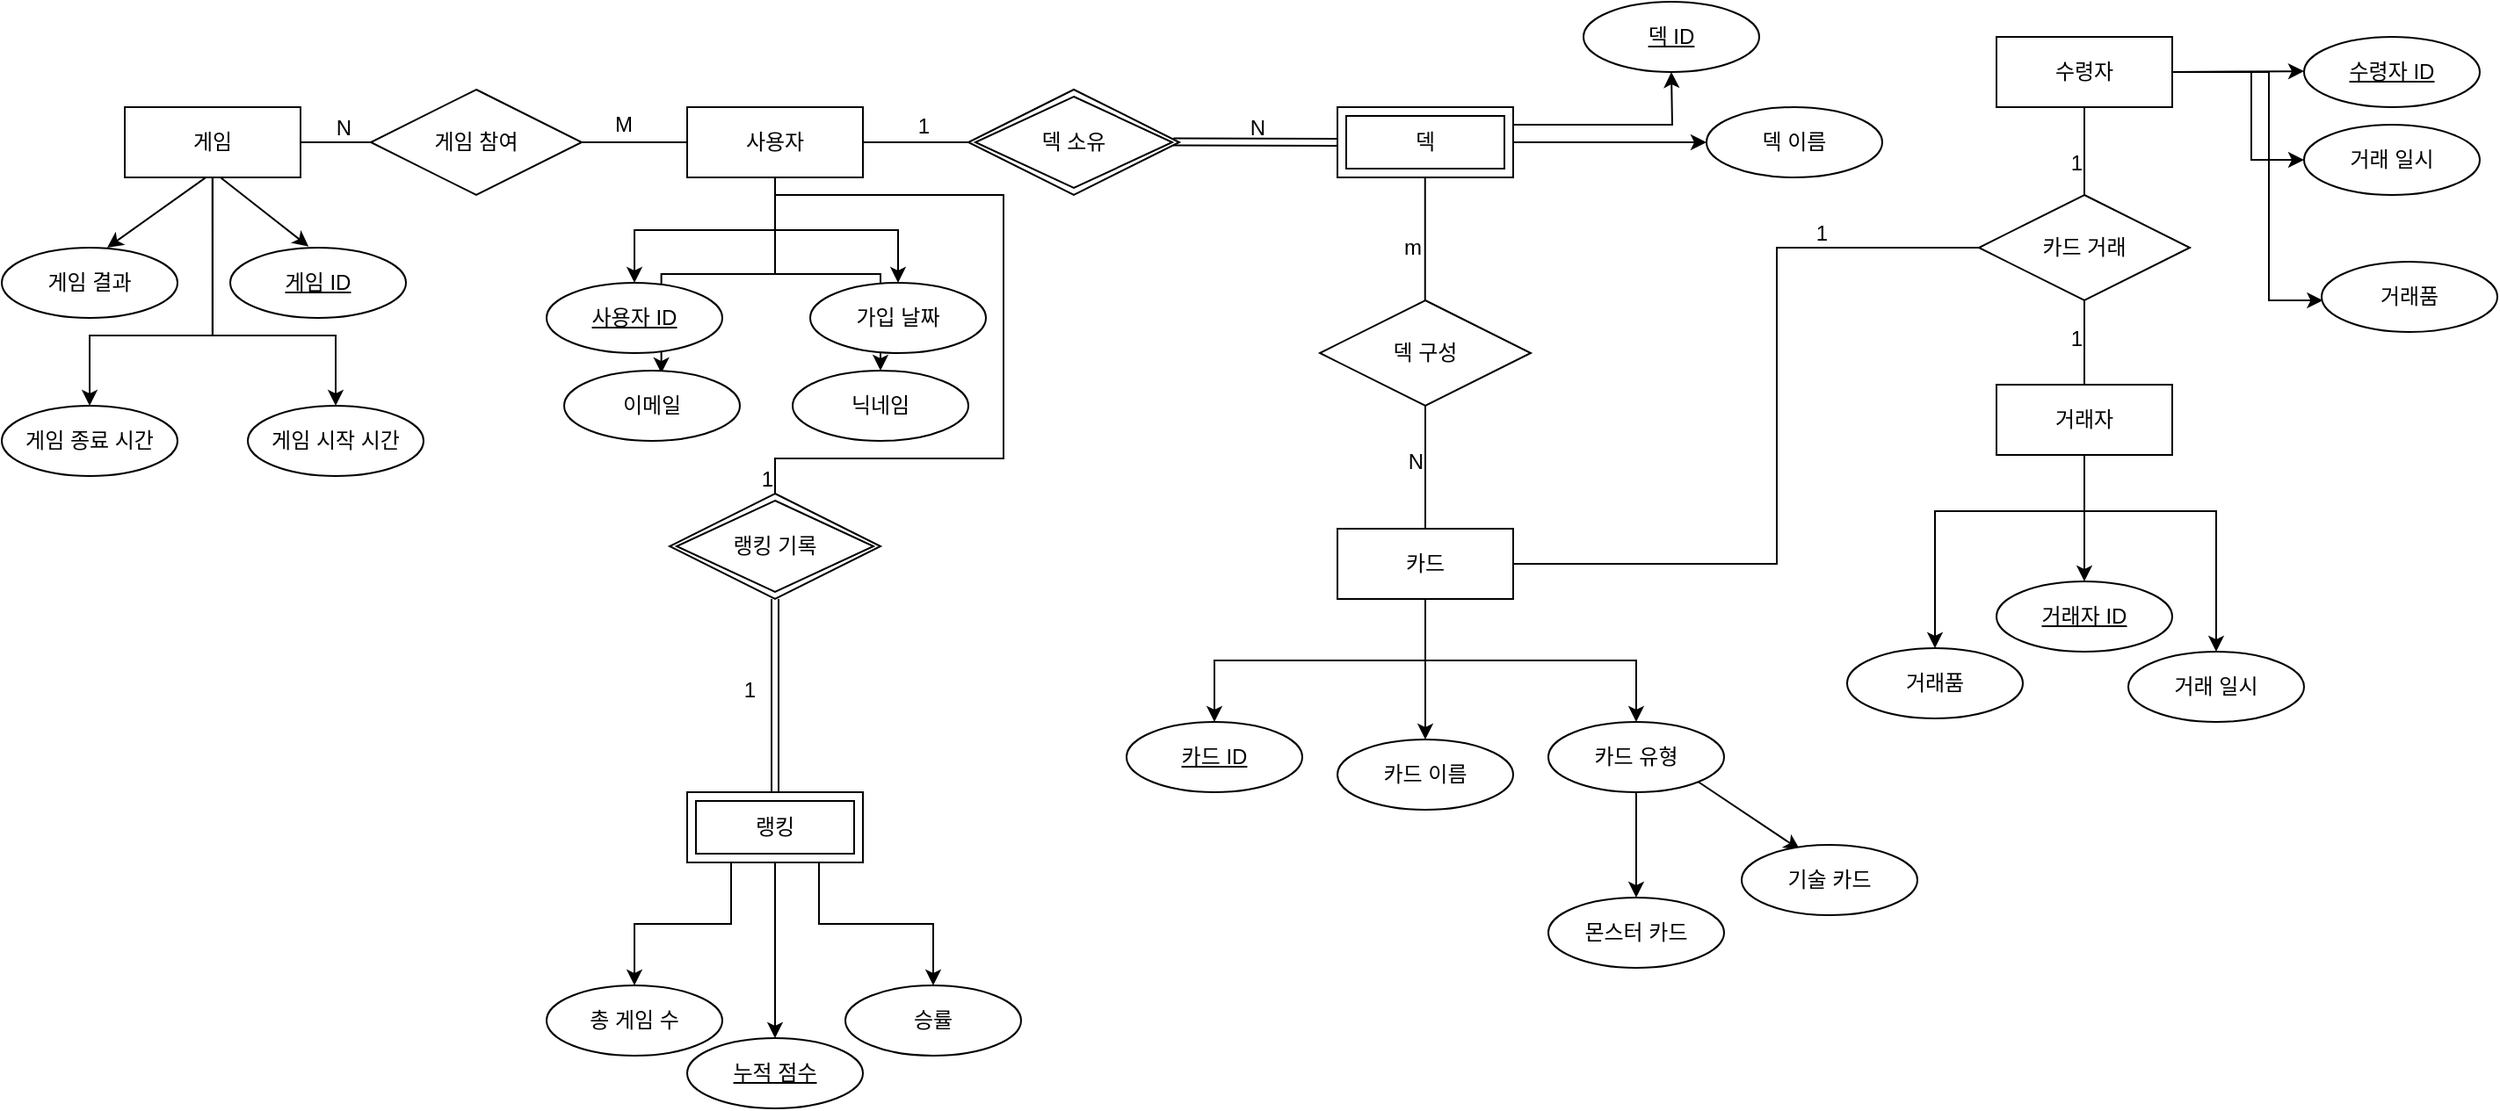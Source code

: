 <mxfile version="26.1.1">
  <diagram id="R2lEEEUBdFMjLlhIrx00" name="Page-1">
    <mxGraphModel dx="3654" dy="843" grid="1" gridSize="10" guides="1" tooltips="1" connect="1" arrows="1" fold="1" page="1" pageScale="1" pageWidth="700" pageHeight="1000" math="0" shadow="0" extFonts="Permanent Marker^https://fonts.googleapis.com/css?family=Permanent+Marker">
      <root>
        <mxCell id="0" />
        <mxCell id="1" parent="0" />
        <mxCell id="2SSr-oPWHmHS9pDuwZyb-130" style="edgeStyle=orthogonalEdgeStyle;rounded=0;orthogonalLoop=1;jettySize=auto;html=1;exitX=0.5;exitY=1;exitDx=0;exitDy=0;entryX=0.5;entryY=0;entryDx=0;entryDy=0;" parent="1" source="2SSr-oPWHmHS9pDuwZyb-107" target="2SSr-oPWHmHS9pDuwZyb-143" edge="1">
          <mxGeometry relative="1" as="geometry">
            <mxPoint x="-1070" y="160" as="targetPoint" />
          </mxGeometry>
        </mxCell>
        <mxCell id="2SSr-oPWHmHS9pDuwZyb-144" style="edgeStyle=orthogonalEdgeStyle;rounded=0;orthogonalLoop=1;jettySize=auto;html=1;exitX=0.5;exitY=1;exitDx=0;exitDy=0;entryX=0.5;entryY=0;entryDx=0;entryDy=0;" parent="1" source="2SSr-oPWHmHS9pDuwZyb-107" target="2SSr-oPWHmHS9pDuwZyb-145" edge="1">
          <mxGeometry relative="1" as="geometry">
            <mxPoint x="-920" y="160" as="targetPoint" />
          </mxGeometry>
        </mxCell>
        <mxCell id="2SSr-oPWHmHS9pDuwZyb-153" style="edgeStyle=orthogonalEdgeStyle;rounded=0;orthogonalLoop=1;jettySize=auto;html=1;exitX=0.5;exitY=1;exitDx=0;exitDy=0;entryX=0.553;entryY=0.038;entryDx=0;entryDy=0;entryPerimeter=0;" parent="1" source="2SSr-oPWHmHS9pDuwZyb-107" target="2SSr-oPWHmHS9pDuwZyb-155" edge="1">
          <mxGeometry relative="1" as="geometry">
            <mxPoint x="-1040" y="230" as="targetPoint" />
          </mxGeometry>
        </mxCell>
        <mxCell id="2SSr-oPWHmHS9pDuwZyb-154" style="edgeStyle=orthogonalEdgeStyle;rounded=0;orthogonalLoop=1;jettySize=auto;html=1;exitX=0.5;exitY=1;exitDx=0;exitDy=0;entryX=0.5;entryY=0;entryDx=0;entryDy=0;" parent="1" source="2SSr-oPWHmHS9pDuwZyb-107" target="2SSr-oPWHmHS9pDuwZyb-156" edge="1">
          <mxGeometry relative="1" as="geometry">
            <mxPoint x="-980.0" y="230" as="targetPoint" />
          </mxGeometry>
        </mxCell>
        <mxCell id="2SSr-oPWHmHS9pDuwZyb-107" value="사용자" style="whiteSpace=wrap;html=1;align=center;" parent="1" vertex="1">
          <mxGeometry x="-1060" y="60" width="100" height="40" as="geometry" />
        </mxCell>
        <mxCell id="2SSr-oPWHmHS9pDuwZyb-109" value="게임 참여" style="shape=rhombus;perimeter=rhombusPerimeter;whiteSpace=wrap;html=1;align=center;" parent="1" vertex="1">
          <mxGeometry x="-1240" y="50" width="120" height="60" as="geometry" />
        </mxCell>
        <mxCell id="2SSr-oPWHmHS9pDuwZyb-115" style="edgeStyle=orthogonalEdgeStyle;rounded=0;orthogonalLoop=1;jettySize=auto;html=1;exitX=0.5;exitY=1;exitDx=0;exitDy=0;entryX=0.5;entryY=0;entryDx=0;entryDy=0;" parent="1" target="2SSr-oPWHmHS9pDuwZyb-118" edge="1">
          <mxGeometry relative="1" as="geometry">
            <mxPoint x="-1400" y="230" as="targetPoint" />
            <mxPoint x="-1330.14" y="100.0" as="sourcePoint" />
            <Array as="points">
              <mxPoint x="-1330" y="190" />
              <mxPoint x="-1400" y="190" />
            </Array>
          </mxGeometry>
        </mxCell>
        <mxCell id="2SSr-oPWHmHS9pDuwZyb-111" value="게임" style="whiteSpace=wrap;html=1;align=center;" parent="1" vertex="1">
          <mxGeometry x="-1380" y="60" width="100" height="40" as="geometry" />
        </mxCell>
        <mxCell id="2SSr-oPWHmHS9pDuwZyb-112" value="" style="endArrow=classic;html=1;rounded=0;exitX=0.459;exitY=1.005;exitDx=0;exitDy=0;exitPerimeter=0;" parent="1" source="2SSr-oPWHmHS9pDuwZyb-111" edge="1">
          <mxGeometry width="50" height="50" relative="1" as="geometry">
            <mxPoint x="-1334" y="101" as="sourcePoint" />
            <mxPoint x="-1390" y="140" as="targetPoint" />
          </mxGeometry>
        </mxCell>
        <mxCell id="2SSr-oPWHmHS9pDuwZyb-113" value="" style="endArrow=classic;html=1;rounded=0;exitX=0.548;exitY=1.008;exitDx=0;exitDy=0;exitPerimeter=0;entryX=0.446;entryY=-0.016;entryDx=0;entryDy=0;entryPerimeter=0;" parent="1" source="2SSr-oPWHmHS9pDuwZyb-111" target="2SSr-oPWHmHS9pDuwZyb-114" edge="1">
          <mxGeometry width="50" height="50" relative="1" as="geometry">
            <mxPoint x="-1333.7" y="100" as="sourcePoint" />
            <mxPoint x="-1280" y="139.12" as="targetPoint" />
          </mxGeometry>
        </mxCell>
        <mxCell id="2SSr-oPWHmHS9pDuwZyb-114" value="게임 ID" style="ellipse;whiteSpace=wrap;html=1;align=center;fontStyle=4;" parent="1" vertex="1">
          <mxGeometry x="-1320" y="140" width="100" height="40" as="geometry" />
        </mxCell>
        <mxCell id="2SSr-oPWHmHS9pDuwZyb-116" value="게임 결과" style="ellipse;whiteSpace=wrap;html=1;align=center;" parent="1" vertex="1">
          <mxGeometry x="-1450" y="140" width="100" height="40" as="geometry" />
        </mxCell>
        <mxCell id="2SSr-oPWHmHS9pDuwZyb-117" style="edgeStyle=orthogonalEdgeStyle;rounded=0;orthogonalLoop=1;jettySize=auto;html=1;entryX=0.5;entryY=0;entryDx=0;entryDy=0;exitX=0.5;exitY=1;exitDx=0;exitDy=0;" parent="1" target="2SSr-oPWHmHS9pDuwZyb-119" edge="1" source="2SSr-oPWHmHS9pDuwZyb-111">
          <mxGeometry relative="1" as="geometry">
            <mxPoint x="-1260" y="229.99" as="targetPoint" />
            <mxPoint x="-1330" y="110" as="sourcePoint" />
            <Array as="points">
              <mxPoint x="-1330" y="190" />
              <mxPoint x="-1260" y="190" />
            </Array>
          </mxGeometry>
        </mxCell>
        <mxCell id="2SSr-oPWHmHS9pDuwZyb-118" value="게임 종료 시간" style="ellipse;whiteSpace=wrap;html=1;align=center;" parent="1" vertex="1">
          <mxGeometry x="-1450" y="230" width="100" height="40" as="geometry" />
        </mxCell>
        <mxCell id="2SSr-oPWHmHS9pDuwZyb-119" value="게임 시작 시간" style="ellipse;whiteSpace=wrap;html=1;align=center;" parent="1" vertex="1">
          <mxGeometry x="-1310" y="230" width="100" height="40" as="geometry" />
        </mxCell>
        <mxCell id="2SSr-oPWHmHS9pDuwZyb-123" value="덱 소유" style="shape=rhombus;double=1;perimeter=rhombusPerimeter;whiteSpace=wrap;html=1;align=center;" parent="1" vertex="1">
          <mxGeometry x="-900" y="49.997" width="120" height="60" as="geometry" />
        </mxCell>
        <mxCell id="2SSr-oPWHmHS9pDuwZyb-135" style="edgeStyle=orthogonalEdgeStyle;rounded=0;orthogonalLoop=1;jettySize=auto;html=1;exitX=1;exitY=0.25;exitDx=0;exitDy=0;" parent="1" source="2SSr-oPWHmHS9pDuwZyb-125" edge="1">
          <mxGeometry relative="1" as="geometry">
            <mxPoint x="-500" y="40" as="targetPoint" />
          </mxGeometry>
        </mxCell>
        <mxCell id="2SSr-oPWHmHS9pDuwZyb-136" style="edgeStyle=orthogonalEdgeStyle;rounded=0;orthogonalLoop=1;jettySize=auto;html=1;exitX=1;exitY=0.5;exitDx=0;exitDy=0;" parent="1" source="2SSr-oPWHmHS9pDuwZyb-125" edge="1">
          <mxGeometry relative="1" as="geometry">
            <mxPoint x="-480" y="80" as="targetPoint" />
          </mxGeometry>
        </mxCell>
        <mxCell id="2SSr-oPWHmHS9pDuwZyb-125" value="덱" style="shape=ext;margin=3;double=1;whiteSpace=wrap;html=1;align=center;" parent="1" vertex="1">
          <mxGeometry x="-690" y="60" width="100" height="40" as="geometry" />
        </mxCell>
        <mxCell id="2SSr-oPWHmHS9pDuwZyb-132" value="덱 구성" style="shape=rhombus;perimeter=rhombusPerimeter;whiteSpace=wrap;html=1;align=center;" parent="1" vertex="1">
          <mxGeometry x="-700" y="170" width="120" height="60" as="geometry" />
        </mxCell>
        <mxCell id="2SSr-oPWHmHS9pDuwZyb-140" style="edgeStyle=orthogonalEdgeStyle;rounded=0;orthogonalLoop=1;jettySize=auto;html=1;exitX=0.5;exitY=1;exitDx=0;exitDy=0;entryX=0.5;entryY=0;entryDx=0;entryDy=0;" parent="1" source="2SSr-oPWHmHS9pDuwZyb-134" target="2SSr-oPWHmHS9pDuwZyb-161" edge="1">
          <mxGeometry relative="1" as="geometry">
            <mxPoint x="-710" y="390" as="targetPoint" />
          </mxGeometry>
        </mxCell>
        <mxCell id="2SSr-oPWHmHS9pDuwZyb-141" style="edgeStyle=orthogonalEdgeStyle;rounded=0;orthogonalLoop=1;jettySize=auto;html=1;exitX=0.5;exitY=1;exitDx=0;exitDy=0;entryX=0.5;entryY=0;entryDx=0;entryDy=0;" parent="1" source="2SSr-oPWHmHS9pDuwZyb-134" target="2SSr-oPWHmHS9pDuwZyb-163" edge="1">
          <mxGeometry relative="1" as="geometry">
            <mxPoint x="-560" y="390" as="targetPoint" />
          </mxGeometry>
        </mxCell>
        <mxCell id="2SSr-oPWHmHS9pDuwZyb-142" style="edgeStyle=orthogonalEdgeStyle;rounded=0;orthogonalLoop=1;jettySize=auto;html=1;exitX=0.5;exitY=1;exitDx=0;exitDy=0;entryX=0.5;entryY=0;entryDx=0;entryDy=0;" parent="1" source="2SSr-oPWHmHS9pDuwZyb-134" target="2SSr-oPWHmHS9pDuwZyb-162" edge="1">
          <mxGeometry relative="1" as="geometry">
            <mxPoint x="-640" y="390" as="targetPoint" />
          </mxGeometry>
        </mxCell>
        <mxCell id="2SSr-oPWHmHS9pDuwZyb-134" value="카드" style="whiteSpace=wrap;html=1;align=center;" parent="1" vertex="1">
          <mxGeometry x="-690" y="300" width="100" height="40" as="geometry" />
        </mxCell>
        <mxCell id="2SSr-oPWHmHS9pDuwZyb-138" value="덱 ID" style="ellipse;whiteSpace=wrap;html=1;align=center;fontStyle=4;" parent="1" vertex="1">
          <mxGeometry x="-550" width="100" height="40" as="geometry" />
        </mxCell>
        <mxCell id="2SSr-oPWHmHS9pDuwZyb-139" value="덱 이름" style="ellipse;whiteSpace=wrap;html=1;align=center;" parent="1" vertex="1">
          <mxGeometry x="-480" y="60" width="100" height="40" as="geometry" />
        </mxCell>
        <mxCell id="2SSr-oPWHmHS9pDuwZyb-143" value="사용자 ID" style="ellipse;whiteSpace=wrap;html=1;align=center;fontStyle=4;" parent="1" vertex="1">
          <mxGeometry x="-1140" y="160" width="100" height="40" as="geometry" />
        </mxCell>
        <mxCell id="2SSr-oPWHmHS9pDuwZyb-145" value="가입 날짜" style="ellipse;whiteSpace=wrap;html=1;align=center;" parent="1" vertex="1">
          <mxGeometry x="-990" y="160" width="100" height="40" as="geometry" />
        </mxCell>
        <mxCell id="2SSr-oPWHmHS9pDuwZyb-155" value="이메일" style="ellipse;whiteSpace=wrap;html=1;align=center;" parent="1" vertex="1">
          <mxGeometry x="-1130" y="210" width="100" height="40" as="geometry" />
        </mxCell>
        <mxCell id="2SSr-oPWHmHS9pDuwZyb-156" value="닉네임" style="ellipse;whiteSpace=wrap;html=1;align=center;" parent="1" vertex="1">
          <mxGeometry x="-1000" y="210" width="100" height="40" as="geometry" />
        </mxCell>
        <mxCell id="2SSr-oPWHmHS9pDuwZyb-158" value="랭킹 기록" style="shape=rhombus;whiteSpace=wrap;html=1;align=center;double=1;perimeter=rhombusPerimeter;" parent="1" vertex="1">
          <mxGeometry x="-1070" y="280" width="120" height="60" as="geometry" />
        </mxCell>
        <mxCell id="2SSr-oPWHmHS9pDuwZyb-161" value="카드 ID" style="whiteSpace=wrap;html=1;align=center;shape=ellipse;perimeter=ellipsePerimeter;fontStyle=4;" parent="1" vertex="1">
          <mxGeometry x="-810" y="410" width="100" height="40" as="geometry" />
        </mxCell>
        <mxCell id="2SSr-oPWHmHS9pDuwZyb-162" value="카드 이름" style="ellipse;whiteSpace=wrap;html=1;align=center;" parent="1" vertex="1">
          <mxGeometry x="-690" y="420" width="100" height="40" as="geometry" />
        </mxCell>
        <mxCell id="2SSr-oPWHmHS9pDuwZyb-165" style="edgeStyle=orthogonalEdgeStyle;rounded=0;orthogonalLoop=1;jettySize=auto;html=1;exitX=0.5;exitY=1;exitDx=0;exitDy=0;" parent="1" source="2SSr-oPWHmHS9pDuwZyb-163" edge="1">
          <mxGeometry relative="1" as="geometry">
            <mxPoint x="-520" y="510" as="targetPoint" />
          </mxGeometry>
        </mxCell>
        <mxCell id="2SSr-oPWHmHS9pDuwZyb-163" value="카드 유형" style="ellipse;whiteSpace=wrap;html=1;align=center;" parent="1" vertex="1">
          <mxGeometry x="-570" y="410" width="100" height="40" as="geometry" />
        </mxCell>
        <mxCell id="2SSr-oPWHmHS9pDuwZyb-166" value="" style="endArrow=classic;html=1;rounded=0;exitX=1;exitY=1;exitDx=0;exitDy=0;entryX=0.332;entryY=0.07;entryDx=0;entryDy=0;entryPerimeter=0;" parent="1" source="2SSr-oPWHmHS9pDuwZyb-163" target="2SSr-oPWHmHS9pDuwZyb-168" edge="1">
          <mxGeometry width="50" height="50" relative="1" as="geometry">
            <mxPoint x="-920" y="360" as="sourcePoint" />
            <mxPoint x="-470" y="500" as="targetPoint" />
          </mxGeometry>
        </mxCell>
        <mxCell id="2SSr-oPWHmHS9pDuwZyb-167" value="몬스터 카드" style="ellipse;whiteSpace=wrap;html=1;align=center;" parent="1" vertex="1">
          <mxGeometry x="-570" y="510" width="100" height="40" as="geometry" />
        </mxCell>
        <mxCell id="2SSr-oPWHmHS9pDuwZyb-168" value="기술 카드" style="ellipse;whiteSpace=wrap;html=1;align=center;" parent="1" vertex="1">
          <mxGeometry x="-460" y="480" width="100" height="40" as="geometry" />
        </mxCell>
        <mxCell id="2SSr-oPWHmHS9pDuwZyb-176" style="edgeStyle=orthogonalEdgeStyle;rounded=0;orthogonalLoop=1;jettySize=auto;html=1;exitX=0.5;exitY=1;exitDx=0;exitDy=0;entryX=0.5;entryY=0;entryDx=0;entryDy=0;" parent="1" source="2SSr-oPWHmHS9pDuwZyb-170" target="2SSr-oPWHmHS9pDuwZyb-181" edge="1">
          <mxGeometry relative="1" as="geometry">
            <mxPoint x="-1010" y="590" as="targetPoint" />
          </mxGeometry>
        </mxCell>
        <mxCell id="2SSr-oPWHmHS9pDuwZyb-177" style="edgeStyle=orthogonalEdgeStyle;rounded=0;orthogonalLoop=1;jettySize=auto;html=1;exitX=0.25;exitY=1;exitDx=0;exitDy=0;entryX=0.5;entryY=0;entryDx=0;entryDy=0;" parent="1" source="2SSr-oPWHmHS9pDuwZyb-170" target="2SSr-oPWHmHS9pDuwZyb-179" edge="1">
          <mxGeometry relative="1" as="geometry">
            <mxPoint x="-1090" y="560" as="targetPoint" />
          </mxGeometry>
        </mxCell>
        <mxCell id="2SSr-oPWHmHS9pDuwZyb-178" style="edgeStyle=orthogonalEdgeStyle;rounded=0;orthogonalLoop=1;jettySize=auto;html=1;exitX=0.75;exitY=1;exitDx=0;exitDy=0;entryX=0.5;entryY=0;entryDx=0;entryDy=0;" parent="1" source="2SSr-oPWHmHS9pDuwZyb-170" target="2SSr-oPWHmHS9pDuwZyb-180" edge="1">
          <mxGeometry relative="1" as="geometry">
            <mxPoint x="-920" y="560" as="targetPoint" />
          </mxGeometry>
        </mxCell>
        <mxCell id="2SSr-oPWHmHS9pDuwZyb-170" value="랭킹" style="whiteSpace=wrap;html=1;align=center;shape=ext;margin=3;double=1;" parent="1" vertex="1">
          <mxGeometry x="-1060" y="450" width="100" height="40" as="geometry" />
        </mxCell>
        <mxCell id="2SSr-oPWHmHS9pDuwZyb-179" value="총 게임 수" style="ellipse;whiteSpace=wrap;html=1;align=center;" parent="1" vertex="1">
          <mxGeometry x="-1140" y="560" width="100" height="40" as="geometry" />
        </mxCell>
        <mxCell id="2SSr-oPWHmHS9pDuwZyb-180" value="승률" style="ellipse;whiteSpace=wrap;html=1;align=center;" parent="1" vertex="1">
          <mxGeometry x="-970" y="560" width="100" height="40" as="geometry" />
        </mxCell>
        <mxCell id="2SSr-oPWHmHS9pDuwZyb-181" value="누적 점수" style="ellipse;whiteSpace=wrap;html=1;align=center;fontStyle=4;" parent="1" vertex="1">
          <mxGeometry x="-1060" y="590" width="100" height="40" as="geometry" />
        </mxCell>
        <mxCell id="2SSr-oPWHmHS9pDuwZyb-198" value="카드 거래" style="shape=rhombus;perimeter=rhombusPerimeter;whiteSpace=wrap;html=1;align=center;" parent="1" vertex="1">
          <mxGeometry x="-325" y="110" width="120" height="60" as="geometry" />
        </mxCell>
        <mxCell id="2SSr-oPWHmHS9pDuwZyb-206" style="edgeStyle=orthogonalEdgeStyle;rounded=0;orthogonalLoop=1;jettySize=auto;html=1;exitX=1;exitY=0.5;exitDx=0;exitDy=0;" parent="1" source="2SSr-oPWHmHS9pDuwZyb-202" edge="1">
          <mxGeometry relative="1" as="geometry">
            <mxPoint x="-140" y="39.529" as="targetPoint" />
          </mxGeometry>
        </mxCell>
        <mxCell id="2SSr-oPWHmHS9pDuwZyb-209" style="edgeStyle=orthogonalEdgeStyle;rounded=0;orthogonalLoop=1;jettySize=auto;html=1;exitX=1;exitY=0.5;exitDx=0;exitDy=0;entryX=0;entryY=0.5;entryDx=0;entryDy=0;" parent="1" source="2SSr-oPWHmHS9pDuwZyb-202" target="2SSr-oPWHmHS9pDuwZyb-211" edge="1">
          <mxGeometry relative="1" as="geometry">
            <mxPoint x="-140" y="78" as="targetPoint" />
            <mxPoint x="-250" y="38" as="sourcePoint" />
            <Array as="points">
              <mxPoint x="-170" y="40" />
              <mxPoint x="-170" y="90" />
            </Array>
          </mxGeometry>
        </mxCell>
        <mxCell id="2SSr-oPWHmHS9pDuwZyb-202" value="수령자" style="whiteSpace=wrap;html=1;align=center;" parent="1" vertex="1">
          <mxGeometry x="-315" y="20" width="100" height="40" as="geometry" />
        </mxCell>
        <mxCell id="2SSr-oPWHmHS9pDuwZyb-210" value="수령자 ID" style="ellipse;whiteSpace=wrap;html=1;align=center;fontStyle=4;" parent="1" vertex="1">
          <mxGeometry x="-140" y="20" width="100" height="40" as="geometry" />
        </mxCell>
        <mxCell id="2SSr-oPWHmHS9pDuwZyb-211" value="거래 일시" style="ellipse;whiteSpace=wrap;html=1;align=center;" parent="1" vertex="1">
          <mxGeometry x="-140" y="70" width="100" height="40" as="geometry" />
        </mxCell>
        <mxCell id="MyITWOtiLMpDbSOjugp0-2" style="edgeStyle=orthogonalEdgeStyle;rounded=0;orthogonalLoop=1;jettySize=auto;html=1;exitX=0.5;exitY=1;exitDx=0;exitDy=0;entryX=0.5;entryY=0;entryDx=0;entryDy=0;" edge="1" parent="1" source="MyITWOtiLMpDbSOjugp0-4" target="MyITWOtiLMpDbSOjugp0-5">
          <mxGeometry relative="1" as="geometry">
            <mxPoint x="-270.294" y="330" as="targetPoint" />
          </mxGeometry>
        </mxCell>
        <mxCell id="MyITWOtiLMpDbSOjugp0-3" style="edgeStyle=orthogonalEdgeStyle;rounded=0;orthogonalLoop=1;jettySize=auto;html=1;exitX=0.5;exitY=1;exitDx=0;exitDy=0;entryX=0.5;entryY=0;entryDx=0;entryDy=0;" edge="1" parent="1" source="MyITWOtiLMpDbSOjugp0-4" target="MyITWOtiLMpDbSOjugp0-6">
          <mxGeometry relative="1" as="geometry">
            <mxPoint x="-210" y="330" as="targetPoint" />
            <Array as="points">
              <mxPoint x="-265" y="290" />
              <mxPoint x="-190" y="290" />
            </Array>
          </mxGeometry>
        </mxCell>
        <mxCell id="MyITWOtiLMpDbSOjugp0-4" value="거래자" style="whiteSpace=wrap;html=1;align=center;" vertex="1" parent="1">
          <mxGeometry x="-315" y="218" width="100" height="40" as="geometry" />
        </mxCell>
        <mxCell id="MyITWOtiLMpDbSOjugp0-5" value="거래자 ID" style="ellipse;whiteSpace=wrap;html=1;align=center;fontStyle=4;" vertex="1" parent="1">
          <mxGeometry x="-315" y="330" width="100" height="40" as="geometry" />
        </mxCell>
        <mxCell id="MyITWOtiLMpDbSOjugp0-6" value="거래 일시" style="ellipse;whiteSpace=wrap;html=1;align=center;" vertex="1" parent="1">
          <mxGeometry x="-240" y="370" width="100" height="40" as="geometry" />
        </mxCell>
        <mxCell id="MyITWOtiLMpDbSOjugp0-8" style="edgeStyle=orthogonalEdgeStyle;rounded=0;orthogonalLoop=1;jettySize=auto;html=1;exitX=1;exitY=0.5;exitDx=0;exitDy=0;entryX=0.007;entryY=0.538;entryDx=0;entryDy=0;entryPerimeter=0;" edge="1" parent="1" source="2SSr-oPWHmHS9pDuwZyb-202" target="MyITWOtiLMpDbSOjugp0-9">
          <mxGeometry relative="1" as="geometry">
            <mxPoint x="-130" y="170" as="targetPoint" />
            <mxPoint x="-200" y="50" as="sourcePoint" />
            <Array as="points">
              <mxPoint x="-160" y="40" />
              <mxPoint x="-160" y="170" />
              <mxPoint x="-129" y="170" />
            </Array>
          </mxGeometry>
        </mxCell>
        <mxCell id="MyITWOtiLMpDbSOjugp0-9" value="거래품" style="ellipse;whiteSpace=wrap;html=1;align=center;" vertex="1" parent="1">
          <mxGeometry x="-130" y="148" width="100" height="40" as="geometry" />
        </mxCell>
        <mxCell id="MyITWOtiLMpDbSOjugp0-10" style="edgeStyle=orthogonalEdgeStyle;rounded=0;orthogonalLoop=1;jettySize=auto;html=1;exitX=0.5;exitY=1;exitDx=0;exitDy=0;entryX=0.5;entryY=0;entryDx=0;entryDy=0;" edge="1" parent="1" source="MyITWOtiLMpDbSOjugp0-4" target="MyITWOtiLMpDbSOjugp0-11">
          <mxGeometry relative="1" as="geometry">
            <mxPoint x="-340" y="350" as="targetPoint" />
            <Array as="points">
              <mxPoint x="-265" y="290" />
              <mxPoint x="-350" y="290" />
            </Array>
            <mxPoint x="-255" y="268" as="sourcePoint" />
          </mxGeometry>
        </mxCell>
        <mxCell id="MyITWOtiLMpDbSOjugp0-11" value="거래품" style="ellipse;whiteSpace=wrap;html=1;align=center;" vertex="1" parent="1">
          <mxGeometry x="-400" y="368" width="100" height="40" as="geometry" />
        </mxCell>
        <mxCell id="MyITWOtiLMpDbSOjugp0-16" value="" style="shape=link;html=1;rounded=0;entryX=0.5;entryY=0;entryDx=0;entryDy=0;exitX=0.5;exitY=1;exitDx=0;exitDy=0;" edge="1" parent="1" source="2SSr-oPWHmHS9pDuwZyb-158" target="2SSr-oPWHmHS9pDuwZyb-170">
          <mxGeometry relative="1" as="geometry">
            <mxPoint x="-1050" y="370" as="sourcePoint" />
            <mxPoint x="-890" y="370" as="targetPoint" />
          </mxGeometry>
        </mxCell>
        <mxCell id="MyITWOtiLMpDbSOjugp0-17" value="1" style="resizable=0;html=1;whiteSpace=wrap;align=right;verticalAlign=bottom;" connectable="0" vertex="1" parent="MyITWOtiLMpDbSOjugp0-16">
          <mxGeometry x="1" relative="1" as="geometry">
            <mxPoint x="-10" y="-50" as="offset" />
          </mxGeometry>
        </mxCell>
        <mxCell id="MyITWOtiLMpDbSOjugp0-18" value="" style="shape=link;html=1;rounded=0;exitX=0.972;exitY=0.495;exitDx=0;exitDy=0;exitPerimeter=0;entryX=0;entryY=0.5;entryDx=0;entryDy=0;" edge="1" parent="1" source="2SSr-oPWHmHS9pDuwZyb-123" target="2SSr-oPWHmHS9pDuwZyb-125">
          <mxGeometry relative="1" as="geometry">
            <mxPoint x="-790" y="80" as="sourcePoint" />
            <mxPoint x="-630" y="80" as="targetPoint" />
          </mxGeometry>
        </mxCell>
        <mxCell id="MyITWOtiLMpDbSOjugp0-19" value="N" style="resizable=0;html=1;whiteSpace=wrap;align=right;verticalAlign=bottom;" connectable="0" vertex="1" parent="MyITWOtiLMpDbSOjugp0-18">
          <mxGeometry x="1" relative="1" as="geometry">
            <mxPoint x="-40" as="offset" />
          </mxGeometry>
        </mxCell>
        <mxCell id="MyITWOtiLMpDbSOjugp0-20" value="" style="endArrow=none;html=1;rounded=0;entryX=0.5;entryY=1;entryDx=0;entryDy=0;exitX=0.5;exitY=0;exitDx=0;exitDy=0;" edge="1" parent="1" source="2SSr-oPWHmHS9pDuwZyb-198" target="2SSr-oPWHmHS9pDuwZyb-202">
          <mxGeometry relative="1" as="geometry">
            <mxPoint x="-350" y="90" as="sourcePoint" />
            <mxPoint x="-190" y="90" as="targetPoint" />
          </mxGeometry>
        </mxCell>
        <mxCell id="MyITWOtiLMpDbSOjugp0-21" value="1" style="resizable=0;html=1;whiteSpace=wrap;align=right;verticalAlign=bottom;" connectable="0" vertex="1" parent="MyITWOtiLMpDbSOjugp0-20">
          <mxGeometry x="1" relative="1" as="geometry">
            <mxPoint y="40" as="offset" />
          </mxGeometry>
        </mxCell>
        <mxCell id="MyITWOtiLMpDbSOjugp0-22" value="" style="endArrow=none;html=1;rounded=0;entryX=0.5;entryY=1;entryDx=0;entryDy=0;exitX=0.5;exitY=0;exitDx=0;exitDy=0;" edge="1" parent="1" source="MyITWOtiLMpDbSOjugp0-4" target="2SSr-oPWHmHS9pDuwZyb-198">
          <mxGeometry relative="1" as="geometry">
            <mxPoint x="-265.14" y="220" as="sourcePoint" />
            <mxPoint x="-265.14" y="170" as="targetPoint" />
          </mxGeometry>
        </mxCell>
        <mxCell id="MyITWOtiLMpDbSOjugp0-23" value="1" style="resizable=0;html=1;whiteSpace=wrap;align=right;verticalAlign=bottom;" connectable="0" vertex="1" parent="MyITWOtiLMpDbSOjugp0-22">
          <mxGeometry x="1" relative="1" as="geometry">
            <mxPoint y="30" as="offset" />
          </mxGeometry>
        </mxCell>
        <mxCell id="MyITWOtiLMpDbSOjugp0-26" value="" style="endArrow=none;html=1;rounded=0;entryX=0.008;entryY=0.501;entryDx=0;entryDy=0;exitX=1;exitY=0.5;exitDx=0;exitDy=0;entryPerimeter=0;" edge="1" parent="1" source="2SSr-oPWHmHS9pDuwZyb-111" target="2SSr-oPWHmHS9pDuwZyb-109">
          <mxGeometry relative="1" as="geometry">
            <mxPoint x="-1280" y="79.77" as="sourcePoint" />
            <mxPoint x="-1240" y="79.77" as="targetPoint" />
          </mxGeometry>
        </mxCell>
        <mxCell id="MyITWOtiLMpDbSOjugp0-27" value="N" style="resizable=0;html=1;whiteSpace=wrap;align=right;verticalAlign=bottom;" connectable="0" vertex="1" parent="MyITWOtiLMpDbSOjugp0-26">
          <mxGeometry x="1" relative="1" as="geometry">
            <mxPoint x="-10" as="offset" />
          </mxGeometry>
        </mxCell>
        <mxCell id="MyITWOtiLMpDbSOjugp0-29" value="" style="endArrow=none;html=1;rounded=0;entryX=0;entryY=0.5;entryDx=0;entryDy=0;exitX=1;exitY=0.5;exitDx=0;exitDy=0;" edge="1" parent="1" source="2SSr-oPWHmHS9pDuwZyb-109" target="2SSr-oPWHmHS9pDuwZyb-107">
          <mxGeometry relative="1" as="geometry">
            <mxPoint x="-1120" y="79.85" as="sourcePoint" />
            <mxPoint x="-1060" y="79.85" as="targetPoint" />
          </mxGeometry>
        </mxCell>
        <mxCell id="MyITWOtiLMpDbSOjugp0-30" value="M" style="resizable=0;html=1;whiteSpace=wrap;align=right;verticalAlign=bottom;" connectable="0" vertex="1" parent="MyITWOtiLMpDbSOjugp0-29">
          <mxGeometry x="1" relative="1" as="geometry">
            <mxPoint x="-30" y="-2" as="offset" />
          </mxGeometry>
        </mxCell>
        <mxCell id="MyITWOtiLMpDbSOjugp0-31" value="" style="endArrow=none;html=1;rounded=0;entryX=0;entryY=0.5;entryDx=0;entryDy=0;exitX=1;exitY=0.5;exitDx=0;exitDy=0;" edge="1" parent="1" source="2SSr-oPWHmHS9pDuwZyb-107" target="2SSr-oPWHmHS9pDuwZyb-123">
          <mxGeometry relative="1" as="geometry">
            <mxPoint x="-960" y="80" as="sourcePoint" />
            <mxPoint x="-800" y="80" as="targetPoint" />
          </mxGeometry>
        </mxCell>
        <mxCell id="MyITWOtiLMpDbSOjugp0-32" value="1" style="resizable=0;html=1;whiteSpace=wrap;align=right;verticalAlign=bottom;" connectable="0" vertex="1" parent="MyITWOtiLMpDbSOjugp0-31">
          <mxGeometry x="1" relative="1" as="geometry">
            <mxPoint x="-20" as="offset" />
          </mxGeometry>
        </mxCell>
        <mxCell id="MyITWOtiLMpDbSOjugp0-33" value="" style="endArrow=none;html=1;rounded=0;exitX=0.5;exitY=1;exitDx=0;exitDy=0;entryX=0.5;entryY=0;entryDx=0;entryDy=0;" edge="1" parent="1" source="2SSr-oPWHmHS9pDuwZyb-107" target="2SSr-oPWHmHS9pDuwZyb-158">
          <mxGeometry relative="1" as="geometry">
            <mxPoint x="-910" y="150" as="sourcePoint" />
            <mxPoint x="-750" y="150" as="targetPoint" />
            <Array as="points">
              <mxPoint x="-1010" y="110" />
              <mxPoint x="-940" y="110" />
              <mxPoint x="-880" y="110" />
              <mxPoint x="-880" y="260" />
              <mxPoint x="-940" y="260" />
              <mxPoint x="-1010" y="260" />
            </Array>
          </mxGeometry>
        </mxCell>
        <mxCell id="MyITWOtiLMpDbSOjugp0-34" value="1" style="resizable=0;html=1;whiteSpace=wrap;align=right;verticalAlign=bottom;" connectable="0" vertex="1" parent="MyITWOtiLMpDbSOjugp0-33">
          <mxGeometry x="1" relative="1" as="geometry" />
        </mxCell>
        <mxCell id="MyITWOtiLMpDbSOjugp0-36" value="" style="endArrow=none;html=1;rounded=0;exitX=0.5;exitY=1;exitDx=0;exitDy=0;entryX=0.5;entryY=0;entryDx=0;entryDy=0;" edge="1" parent="1" source="2SSr-oPWHmHS9pDuwZyb-132" target="2SSr-oPWHmHS9pDuwZyb-134">
          <mxGeometry relative="1" as="geometry">
            <mxPoint x="-680" y="250" as="sourcePoint" />
            <mxPoint x="-520" y="250" as="targetPoint" />
          </mxGeometry>
        </mxCell>
        <mxCell id="MyITWOtiLMpDbSOjugp0-37" value="N" style="resizable=0;html=1;whiteSpace=wrap;align=right;verticalAlign=bottom;" connectable="0" vertex="1" parent="MyITWOtiLMpDbSOjugp0-36">
          <mxGeometry x="1" relative="1" as="geometry">
            <mxPoint y="-30" as="offset" />
          </mxGeometry>
        </mxCell>
        <mxCell id="MyITWOtiLMpDbSOjugp0-38" value="" style="endArrow=none;html=1;rounded=0;exitX=0.5;exitY=1;exitDx=0;exitDy=0;entryX=0.5;entryY=0;entryDx=0;entryDy=0;" edge="1" parent="1">
          <mxGeometry relative="1" as="geometry">
            <mxPoint x="-640.13" y="100" as="sourcePoint" />
            <mxPoint x="-640.13" y="170" as="targetPoint" />
          </mxGeometry>
        </mxCell>
        <mxCell id="MyITWOtiLMpDbSOjugp0-39" value="m" style="resizable=0;html=1;whiteSpace=wrap;align=right;verticalAlign=bottom;" connectable="0" vertex="1" parent="MyITWOtiLMpDbSOjugp0-38">
          <mxGeometry x="1" relative="1" as="geometry">
            <mxPoint y="-22" as="offset" />
          </mxGeometry>
        </mxCell>
        <mxCell id="MyITWOtiLMpDbSOjugp0-42" value="" style="endArrow=none;html=1;rounded=0;exitX=1;exitY=0.5;exitDx=0;exitDy=0;entryX=0;entryY=0.5;entryDx=0;entryDy=0;" edge="1" parent="1" source="2SSr-oPWHmHS9pDuwZyb-134" target="2SSr-oPWHmHS9pDuwZyb-198">
          <mxGeometry relative="1" as="geometry">
            <mxPoint x="-570" y="320" as="sourcePoint" />
            <mxPoint x="-330" y="150" as="targetPoint" />
            <Array as="points">
              <mxPoint x="-440" y="320" />
              <mxPoint x="-440" y="140" />
            </Array>
          </mxGeometry>
        </mxCell>
        <mxCell id="MyITWOtiLMpDbSOjugp0-43" value="1" style="resizable=0;html=1;whiteSpace=wrap;align=right;verticalAlign=bottom;" connectable="0" vertex="1" parent="MyITWOtiLMpDbSOjugp0-42">
          <mxGeometry x="1" relative="1" as="geometry">
            <mxPoint x="-85" as="offset" />
          </mxGeometry>
        </mxCell>
      </root>
    </mxGraphModel>
  </diagram>
</mxfile>
